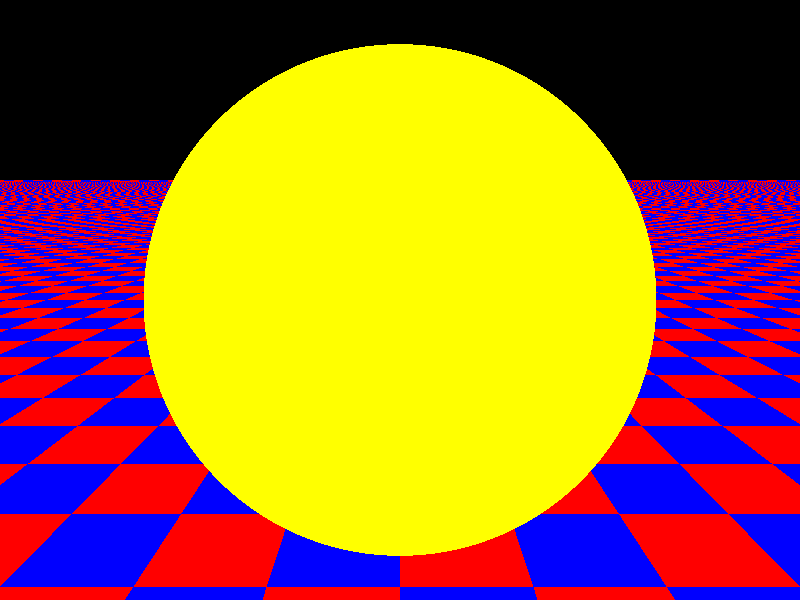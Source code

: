 #include "colors.inc"
#include "stones.inc"
#include "textures.inc"
#include "shapes.inc"
#include "glass.inc"
#include "metals.inc"
#include "woods.inc"

camera {
    location <0, 2, -3>
    look_at  <0, 1,  2>
}

sphere {
    <0, 1, 2>, 2
    texture {
        pigment { color Yellow }
    }
}

plane { 
    <0, 1, 0>, -1
    pigment {
        checker color Red, color Blue
    }
}

light_source { 
    <2, 4, -3>
    color White
}